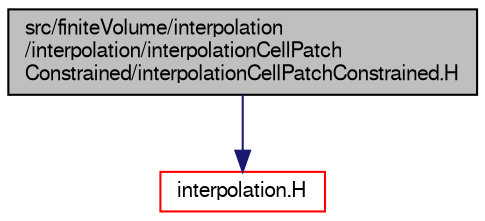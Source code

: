 digraph "src/finiteVolume/interpolation/interpolation/interpolationCellPatchConstrained/interpolationCellPatchConstrained.H"
{
  bgcolor="transparent";
  edge [fontname="FreeSans",fontsize="10",labelfontname="FreeSans",labelfontsize="10"];
  node [fontname="FreeSans",fontsize="10",shape=record];
  Node1 [label="src/finiteVolume/interpolation\l/interpolation/interpolationCellPatch\lConstrained/interpolationCellPatchConstrained.H",height=0.2,width=0.4,color="black", fillcolor="grey75", style="filled" fontcolor="black"];
  Node1 -> Node2 [color="midnightblue",fontsize="10",style="solid",fontname="FreeSans"];
  Node2 [label="interpolation.H",height=0.2,width=0.4,color="red",URL="$a05519.html"];
}
